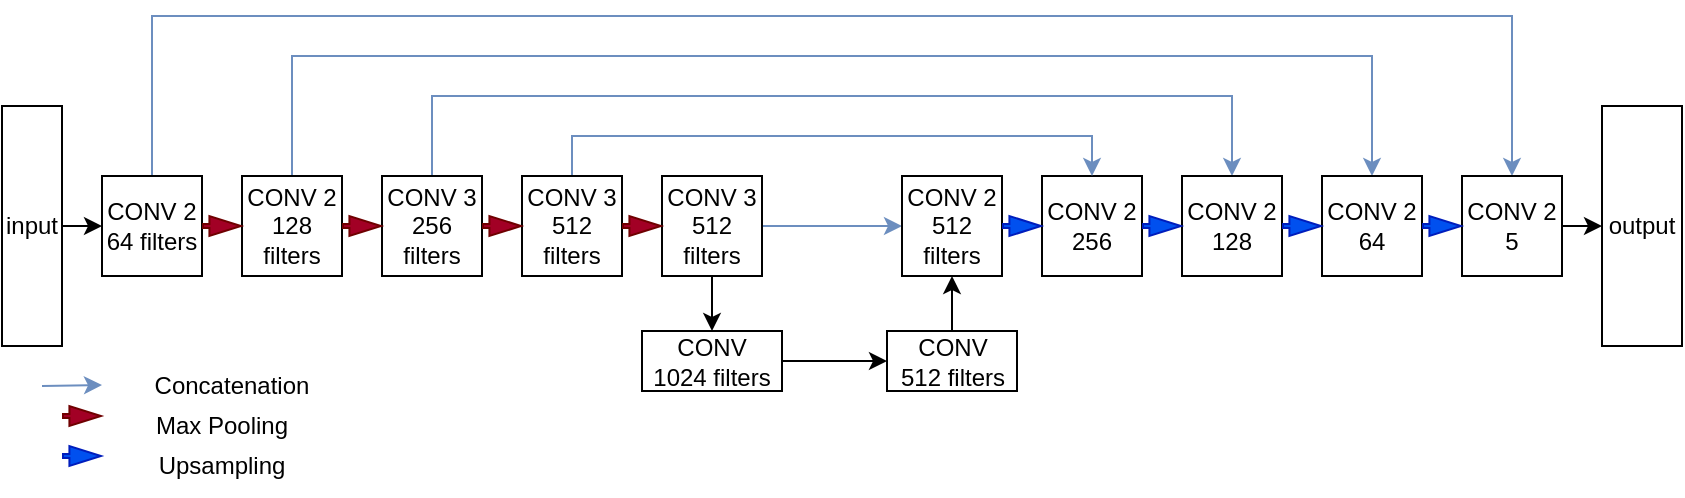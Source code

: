 <mxfile version="22.1.5" type="github">
  <diagram name="Page-1" id="cd6ngPBctM1b4x5j1UEm">
    <mxGraphModel dx="1434" dy="886" grid="1" gridSize="10" guides="1" tooltips="1" connect="1" arrows="1" fold="1" page="1" pageScale="1" pageWidth="850" pageHeight="1100" math="0" shadow="0">
      <root>
        <mxCell id="0" />
        <mxCell id="1" parent="0" />
        <mxCell id="T8z13FRe20qLhD1iTgCY-52" style="edgeStyle=orthogonalEdgeStyle;rounded=0;orthogonalLoop=1;jettySize=auto;html=1;exitX=0.5;exitY=0;exitDx=0;exitDy=0;entryX=0.5;entryY=0;entryDx=0;entryDy=0;fillColor=#dae8fc;strokeColor=#6c8ebf;" parent="1" source="-O1dZ17A0FK6lx6eKpMr-1" target="T8z13FRe20qLhD1iTgCY-47" edge="1">
          <mxGeometry relative="1" as="geometry">
            <Array as="points">
              <mxPoint x="85" y="390" />
              <mxPoint x="765" y="390" />
            </Array>
          </mxGeometry>
        </mxCell>
        <mxCell id="-O1dZ17A0FK6lx6eKpMr-1" value="&lt;div&gt;CONV 2&lt;/div&gt;&lt;div&gt;64 filters&lt;br&gt;&lt;/div&gt;" style="whiteSpace=wrap;html=1;aspect=fixed;" parent="1" vertex="1">
          <mxGeometry x="60" y="470" width="50" height="50" as="geometry" />
        </mxCell>
        <mxCell id="T8z13FRe20qLhD1iTgCY-51" style="edgeStyle=orthogonalEdgeStyle;rounded=0;orthogonalLoop=1;jettySize=auto;html=1;exitX=0.5;exitY=0;exitDx=0;exitDy=0;entryX=0.5;entryY=0;entryDx=0;entryDy=0;fillColor=#dae8fc;strokeColor=#6c8ebf;" parent="1" source="-O1dZ17A0FK6lx6eKpMr-2" target="T8z13FRe20qLhD1iTgCY-43" edge="1">
          <mxGeometry relative="1" as="geometry">
            <Array as="points">
              <mxPoint x="155" y="410" />
              <mxPoint x="695" y="410" />
            </Array>
          </mxGeometry>
        </mxCell>
        <mxCell id="-O1dZ17A0FK6lx6eKpMr-2" value="&lt;div&gt;CONV 2&lt;/div&gt;&lt;div&gt;128 filters&lt;br&gt;&lt;/div&gt;" style="whiteSpace=wrap;html=1;aspect=fixed;" parent="1" vertex="1">
          <mxGeometry x="130" y="470" width="50" height="50" as="geometry" />
        </mxCell>
        <mxCell id="T8z13FRe20qLhD1iTgCY-50" style="edgeStyle=orthogonalEdgeStyle;rounded=0;orthogonalLoop=1;jettySize=auto;html=1;entryX=0.5;entryY=0;entryDx=0;entryDy=0;exitX=0.5;exitY=0;exitDx=0;exitDy=0;fillColor=#dae8fc;strokeColor=#6c8ebf;" parent="1" source="-O1dZ17A0FK6lx6eKpMr-3" target="T8z13FRe20qLhD1iTgCY-14" edge="1">
          <mxGeometry relative="1" as="geometry">
            <mxPoint x="220" y="441" as="sourcePoint" />
            <mxPoint x="625" y="440" as="targetPoint" />
            <Array as="points">
              <mxPoint x="225" y="430" />
              <mxPoint x="625" y="430" />
            </Array>
          </mxGeometry>
        </mxCell>
        <mxCell id="-O1dZ17A0FK6lx6eKpMr-3" value="&lt;div&gt;CONV 3&lt;br&gt;&lt;/div&gt;&lt;div&gt;256 filters&lt;br&gt;&lt;/div&gt;" style="whiteSpace=wrap;html=1;aspect=fixed;" parent="1" vertex="1">
          <mxGeometry x="200" y="470" width="50" height="50" as="geometry" />
        </mxCell>
        <mxCell id="T8z13FRe20qLhD1iTgCY-7" style="edgeStyle=orthogonalEdgeStyle;rounded=0;orthogonalLoop=1;jettySize=auto;html=1;entryX=0;entryY=0.5;entryDx=0;entryDy=0;fillColor=#dae8fc;strokeColor=#6c8ebf;" parent="1" source="-O1dZ17A0FK6lx6eKpMr-5" target="-O1dZ17A0FK6lx6eKpMr-12" edge="1">
          <mxGeometry relative="1" as="geometry" />
        </mxCell>
        <mxCell id="T8z13FRe20qLhD1iTgCY-9" style="edgeStyle=orthogonalEdgeStyle;rounded=0;orthogonalLoop=1;jettySize=auto;html=1;exitX=0.25;exitY=1;exitDx=0;exitDy=0;entryX=0.5;entryY=0;entryDx=0;entryDy=0;" parent="1" source="-O1dZ17A0FK6lx6eKpMr-5" target="-O1dZ17A0FK6lx6eKpMr-8" edge="1">
          <mxGeometry relative="1" as="geometry" />
        </mxCell>
        <mxCell id="-O1dZ17A0FK6lx6eKpMr-5" value="&lt;div&gt;CONV 3&lt;br&gt;&lt;/div&gt;&lt;div&gt;512 filters&lt;br&gt;&lt;/div&gt;" style="whiteSpace=wrap;html=1;aspect=fixed;" parent="1" vertex="1">
          <mxGeometry x="340" y="470" width="50" height="50" as="geometry" />
        </mxCell>
        <mxCell id="T8z13FRe20qLhD1iTgCY-1" style="edgeStyle=orthogonalEdgeStyle;rounded=0;orthogonalLoop=1;jettySize=auto;html=1;exitX=1;exitY=0.5;exitDx=0;exitDy=0;entryX=0;entryY=0.5;entryDx=0;entryDy=0;" parent="1" source="-O1dZ17A0FK6lx6eKpMr-8" target="-O1dZ17A0FK6lx6eKpMr-11" edge="1">
          <mxGeometry relative="1" as="geometry" />
        </mxCell>
        <mxCell id="-O1dZ17A0FK6lx6eKpMr-8" value="&lt;div&gt;CONV&lt;/div&gt;&lt;div&gt;1024 filters&lt;br&gt;&lt;/div&gt;" style="rounded=0;whiteSpace=wrap;html=1;" parent="1" vertex="1">
          <mxGeometry x="330" y="547.5" width="70" height="30" as="geometry" />
        </mxCell>
        <mxCell id="T8z13FRe20qLhD1iTgCY-20" style="edgeStyle=orthogonalEdgeStyle;rounded=0;orthogonalLoop=1;jettySize=auto;html=1;entryX=0.5;entryY=1;entryDx=0;entryDy=0;" parent="1" source="-O1dZ17A0FK6lx6eKpMr-11" target="-O1dZ17A0FK6lx6eKpMr-12" edge="1">
          <mxGeometry relative="1" as="geometry">
            <mxPoint x="490" y="530" as="targetPoint" />
          </mxGeometry>
        </mxCell>
        <mxCell id="-O1dZ17A0FK6lx6eKpMr-11" value="&lt;div&gt;CONV&lt;/div&gt;&lt;div&gt;512 filters&lt;br&gt;&lt;/div&gt;" style="rounded=0;whiteSpace=wrap;html=1;" parent="1" vertex="1">
          <mxGeometry x="452.5" y="547.5" width="65" height="30" as="geometry" />
        </mxCell>
        <mxCell id="-O1dZ17A0FK6lx6eKpMr-12" value="&lt;div&gt;CONV 2&lt;br&gt;&lt;/div&gt;&lt;div&gt;512&lt;/div&gt;&lt;div&gt;filters&lt;br&gt;&lt;/div&gt;" style="whiteSpace=wrap;html=1;aspect=fixed;" parent="1" vertex="1">
          <mxGeometry x="460" y="470" width="50" height="50" as="geometry" />
        </mxCell>
        <mxCell id="T8z13FRe20qLhD1iTgCY-10" value="&lt;div&gt;CONV 2&lt;br&gt;&lt;/div&gt;&lt;div&gt;256&lt;br&gt;&lt;/div&gt;" style="whiteSpace=wrap;html=1;aspect=fixed;" parent="1" vertex="1">
          <mxGeometry x="530" y="470" width="50" height="50" as="geometry" />
        </mxCell>
        <mxCell id="T8z13FRe20qLhD1iTgCY-14" value="&lt;div&gt;CONV 2&lt;br&gt;&lt;/div&gt;&lt;div&gt;128&lt;br&gt;&lt;/div&gt;" style="whiteSpace=wrap;html=1;aspect=fixed;" parent="1" vertex="1">
          <mxGeometry x="600" y="470" width="50" height="50" as="geometry" />
        </mxCell>
        <mxCell id="T8z13FRe20qLhD1iTgCY-49" style="edgeStyle=orthogonalEdgeStyle;rounded=0;orthogonalLoop=1;jettySize=auto;html=1;exitX=0.5;exitY=0;exitDx=0;exitDy=0;entryX=0.5;entryY=0;entryDx=0;entryDy=0;fillColor=#dae8fc;strokeColor=#6c8ebf;" parent="1" source="-O1dZ17A0FK6lx6eKpMr-4" target="T8z13FRe20qLhD1iTgCY-10" edge="1">
          <mxGeometry relative="1" as="geometry" />
        </mxCell>
        <mxCell id="-O1dZ17A0FK6lx6eKpMr-4" value="&lt;div&gt;CONV 3&lt;br&gt;&lt;/div&gt;&lt;div&gt;512 filters&lt;br&gt;&lt;/div&gt;" style="whiteSpace=wrap;html=1;aspect=fixed;" parent="1" vertex="1">
          <mxGeometry x="270" y="470" width="50" height="50" as="geometry" />
        </mxCell>
        <mxCell id="T8z13FRe20qLhD1iTgCY-28" value="" style="shape=flexArrow;endArrow=classic;html=1;rounded=0;fillColor=#a20025;strokeColor=#6F0000;width=2;endSize=4.93;entryX=0;entryY=0.5;entryDx=0;entryDy=0;endWidth=7;exitX=1;exitY=0.5;exitDx=0;exitDy=0;" parent="1" source="-O1dZ17A0FK6lx6eKpMr-1" target="-O1dZ17A0FK6lx6eKpMr-2" edge="1">
          <mxGeometry width="50" height="50" relative="1" as="geometry">
            <mxPoint x="110" y="390" as="sourcePoint" />
            <mxPoint x="130" y="360" as="targetPoint" />
            <Array as="points" />
          </mxGeometry>
        </mxCell>
        <mxCell id="T8z13FRe20qLhD1iTgCY-34" value="" style="shape=flexArrow;endArrow=classic;html=1;rounded=0;fillColor=#a20025;strokeColor=#6F0000;width=2;endSize=4.93;entryX=0;entryY=0.5;entryDx=0;entryDy=0;endWidth=7;exitX=1;exitY=0.5;exitDx=0;exitDy=0;" parent="1" source="-O1dZ17A0FK6lx6eKpMr-2" target="-O1dZ17A0FK6lx6eKpMr-3" edge="1">
          <mxGeometry width="50" height="50" relative="1" as="geometry">
            <mxPoint x="120" y="400" as="sourcePoint" />
            <mxPoint x="140" y="415" as="targetPoint" />
            <Array as="points" />
          </mxGeometry>
        </mxCell>
        <mxCell id="T8z13FRe20qLhD1iTgCY-37" value="" style="shape=flexArrow;endArrow=classic;html=1;rounded=0;fillColor=#a20025;strokeColor=#6F0000;width=2;endSize=4.93;entryX=0;entryY=0.5;entryDx=0;entryDy=0;endWidth=7;exitX=1;exitY=0.5;exitDx=0;exitDy=0;" parent="1" source="-O1dZ17A0FK6lx6eKpMr-3" target="-O1dZ17A0FK6lx6eKpMr-4" edge="1">
          <mxGeometry width="50" height="50" relative="1" as="geometry">
            <mxPoint x="150" y="430" as="sourcePoint" />
            <mxPoint x="170" y="445" as="targetPoint" />
            <Array as="points" />
          </mxGeometry>
        </mxCell>
        <mxCell id="T8z13FRe20qLhD1iTgCY-39" value="" style="shape=flexArrow;endArrow=classic;html=1;rounded=0;fillColor=#a20025;strokeColor=#6F0000;width=2;endSize=4.93;entryX=0;entryY=0.5;entryDx=0;entryDy=0;endWidth=7;exitX=1;exitY=0.5;exitDx=0;exitDy=0;" parent="1" source="-O1dZ17A0FK6lx6eKpMr-4" target="-O1dZ17A0FK6lx6eKpMr-5" edge="1">
          <mxGeometry width="50" height="50" relative="1" as="geometry">
            <mxPoint x="160" y="440" as="sourcePoint" />
            <mxPoint x="180" y="455" as="targetPoint" />
            <Array as="points" />
          </mxGeometry>
        </mxCell>
        <mxCell id="T8z13FRe20qLhD1iTgCY-40" value="" style="shape=flexArrow;endArrow=classic;html=1;rounded=0;fillColor=#0050ef;strokeColor=#001DBC;width=2;endSize=4.93;entryX=0;entryY=0.5;entryDx=0;entryDy=0;endWidth=7;exitX=1;exitY=0.5;exitDx=0;exitDy=0;" parent="1" source="-O1dZ17A0FK6lx6eKpMr-12" target="T8z13FRe20qLhD1iTgCY-10" edge="1">
          <mxGeometry width="50" height="50" relative="1" as="geometry">
            <mxPoint x="330" y="465" as="sourcePoint" />
            <mxPoint x="350" y="505" as="targetPoint" />
            <Array as="points" />
          </mxGeometry>
        </mxCell>
        <mxCell id="T8z13FRe20qLhD1iTgCY-41" value="" style="shape=flexArrow;endArrow=classic;html=1;rounded=0;fillColor=#0050ef;strokeColor=#001DBC;width=2;endSize=4.93;entryX=0;entryY=0.5;entryDx=0;entryDy=0;endWidth=7;exitX=1;exitY=0.5;exitDx=0;exitDy=0;" parent="1" source="T8z13FRe20qLhD1iTgCY-10" target="T8z13FRe20qLhD1iTgCY-14" edge="1">
          <mxGeometry width="50" height="50" relative="1" as="geometry">
            <mxPoint x="515" y="480" as="sourcePoint" />
            <mxPoint x="545" y="465" as="targetPoint" />
            <Array as="points" />
          </mxGeometry>
        </mxCell>
        <mxCell id="T8z13FRe20qLhD1iTgCY-43" value="&lt;div&gt;CONV 2&lt;br&gt;&lt;/div&gt;&lt;div&gt;64&lt;br&gt;&lt;/div&gt;" style="whiteSpace=wrap;html=1;aspect=fixed;" parent="1" vertex="1">
          <mxGeometry x="670" y="470" width="50" height="50" as="geometry" />
        </mxCell>
        <mxCell id="T8z13FRe20qLhD1iTgCY-45" value="" style="shape=flexArrow;endArrow=classic;html=1;rounded=0;fillColor=#0050ef;strokeColor=#001DBC;width=2;endSize=4.93;entryX=0;entryY=0.5;entryDx=0;entryDy=0;endWidth=7;exitX=1;exitY=0.5;exitDx=0;exitDy=0;" parent="1" source="T8z13FRe20qLhD1iTgCY-14" target="T8z13FRe20qLhD1iTgCY-43" edge="1">
          <mxGeometry width="50" height="50" relative="1" as="geometry">
            <mxPoint x="620" y="505" as="sourcePoint" />
            <mxPoint x="650" y="505" as="targetPoint" />
            <Array as="points" />
          </mxGeometry>
        </mxCell>
        <mxCell id="T8z13FRe20qLhD1iTgCY-59" style="edgeStyle=orthogonalEdgeStyle;rounded=0;orthogonalLoop=1;jettySize=auto;html=1;exitX=1;exitY=0.5;exitDx=0;exitDy=0;entryX=0.5;entryY=1;entryDx=0;entryDy=0;" parent="1" source="T8z13FRe20qLhD1iTgCY-47" target="T8z13FRe20qLhD1iTgCY-58" edge="1">
          <mxGeometry relative="1" as="geometry" />
        </mxCell>
        <mxCell id="T8z13FRe20qLhD1iTgCY-47" value="&lt;div&gt;CONV 2&lt;br&gt;&lt;/div&gt;&lt;div&gt;5&lt;br&gt;&lt;/div&gt;" style="whiteSpace=wrap;html=1;aspect=fixed;" parent="1" vertex="1">
          <mxGeometry x="740" y="470" width="50" height="50" as="geometry" />
        </mxCell>
        <mxCell id="T8z13FRe20qLhD1iTgCY-48" value="" style="shape=flexArrow;endArrow=classic;html=1;rounded=0;fillColor=#0050ef;strokeColor=#001DBC;width=2;endSize=4.93;entryX=0;entryY=0.5;entryDx=0;entryDy=0;endWidth=7;exitX=1;exitY=0.5;exitDx=0;exitDy=0;" parent="1" source="T8z13FRe20qLhD1iTgCY-43" target="T8z13FRe20qLhD1iTgCY-47" edge="1">
          <mxGeometry width="50" height="50" relative="1" as="geometry">
            <mxPoint x="700" y="505" as="sourcePoint" />
            <mxPoint x="730" y="505" as="targetPoint" />
            <Array as="points" />
          </mxGeometry>
        </mxCell>
        <mxCell id="T8z13FRe20qLhD1iTgCY-57" style="edgeStyle=orthogonalEdgeStyle;rounded=0;orthogonalLoop=1;jettySize=auto;html=1;exitX=0.5;exitY=0;exitDx=0;exitDy=0;entryX=0;entryY=0.5;entryDx=0;entryDy=0;" parent="1" source="T8z13FRe20qLhD1iTgCY-56" target="-O1dZ17A0FK6lx6eKpMr-1" edge="1">
          <mxGeometry relative="1" as="geometry" />
        </mxCell>
        <mxCell id="T8z13FRe20qLhD1iTgCY-56" value="input" style="rounded=0;whiteSpace=wrap;html=1;direction=south;" parent="1" vertex="1">
          <mxGeometry x="10" y="435" width="30" height="120" as="geometry" />
        </mxCell>
        <mxCell id="T8z13FRe20qLhD1iTgCY-58" value="output" style="rounded=0;whiteSpace=wrap;html=1;direction=south;" parent="1" vertex="1">
          <mxGeometry x="810" y="435" width="40" height="120" as="geometry" />
        </mxCell>
        <mxCell id="FGaGPJsa_TUv0JXTQGYn-2" value="" style="endArrow=classic;html=1;rounded=0;fillColor=#dae8fc;strokeColor=#6c8ebf;" edge="1" parent="1">
          <mxGeometry width="50" height="50" relative="1" as="geometry">
            <mxPoint x="30" y="575" as="sourcePoint" />
            <mxPoint x="60" y="574.5" as="targetPoint" />
          </mxGeometry>
        </mxCell>
        <mxCell id="FGaGPJsa_TUv0JXTQGYn-3" value="Concatenation" style="text;html=1;strokeColor=none;fillColor=none;align=center;verticalAlign=middle;whiteSpace=wrap;rounded=0;" vertex="1" parent="1">
          <mxGeometry x="80" y="560" width="90" height="30" as="geometry" />
        </mxCell>
        <mxCell id="FGaGPJsa_TUv0JXTQGYn-6" value="" style="shape=flexArrow;endArrow=classic;html=1;rounded=0;fillColor=#a20025;strokeColor=#6F0000;width=2;endSize=4.93;entryX=0;entryY=0.5;entryDx=0;entryDy=0;endWidth=7;exitX=1;exitY=0.5;exitDx=0;exitDy=0;" edge="1" parent="1">
          <mxGeometry width="50" height="50" relative="1" as="geometry">
            <mxPoint x="40" y="590" as="sourcePoint" />
            <mxPoint x="60" y="590" as="targetPoint" />
            <Array as="points" />
          </mxGeometry>
        </mxCell>
        <mxCell id="FGaGPJsa_TUv0JXTQGYn-8" value="Max Pooling" style="text;html=1;strokeColor=none;fillColor=none;align=center;verticalAlign=middle;whiteSpace=wrap;rounded=0;" vertex="1" parent="1">
          <mxGeometry x="80" y="580" width="80" height="30" as="geometry" />
        </mxCell>
        <mxCell id="FGaGPJsa_TUv0JXTQGYn-9" value="Upsampling" style="text;html=1;strokeColor=none;fillColor=none;align=center;verticalAlign=middle;whiteSpace=wrap;rounded=0;" vertex="1" parent="1">
          <mxGeometry x="80" y="600" width="80" height="30" as="geometry" />
        </mxCell>
        <mxCell id="FGaGPJsa_TUv0JXTQGYn-10" value="" style="shape=flexArrow;endArrow=classic;html=1;rounded=0;fillColor=#0050ef;strokeColor=#001DBC;width=2;endSize=4.93;entryX=0;entryY=0.5;entryDx=0;entryDy=0;endWidth=7;exitX=1;exitY=0.5;exitDx=0;exitDy=0;" edge="1" parent="1">
          <mxGeometry width="50" height="50" relative="1" as="geometry">
            <mxPoint x="40" y="610" as="sourcePoint" />
            <mxPoint x="60" y="610" as="targetPoint" />
            <Array as="points" />
          </mxGeometry>
        </mxCell>
      </root>
    </mxGraphModel>
  </diagram>
</mxfile>
